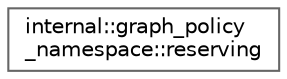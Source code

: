 digraph "类继承关系图"
{
 // LATEX_PDF_SIZE
  bgcolor="transparent";
  edge [fontname=Helvetica,fontsize=10,labelfontname=Helvetica,labelfontsize=10];
  node [fontname=Helvetica,fontsize=10,shape=box,height=0.2,width=0.4];
  rankdir="LR";
  Node0 [id="Node000000",label="internal::graph_policy\l_namespace::reserving",height=0.2,width=0.4,color="grey40", fillcolor="white", style="filled",URL="$structinternal_1_1graph__policy__namespace_1_1reserving.html",tooltip=" "];
}
